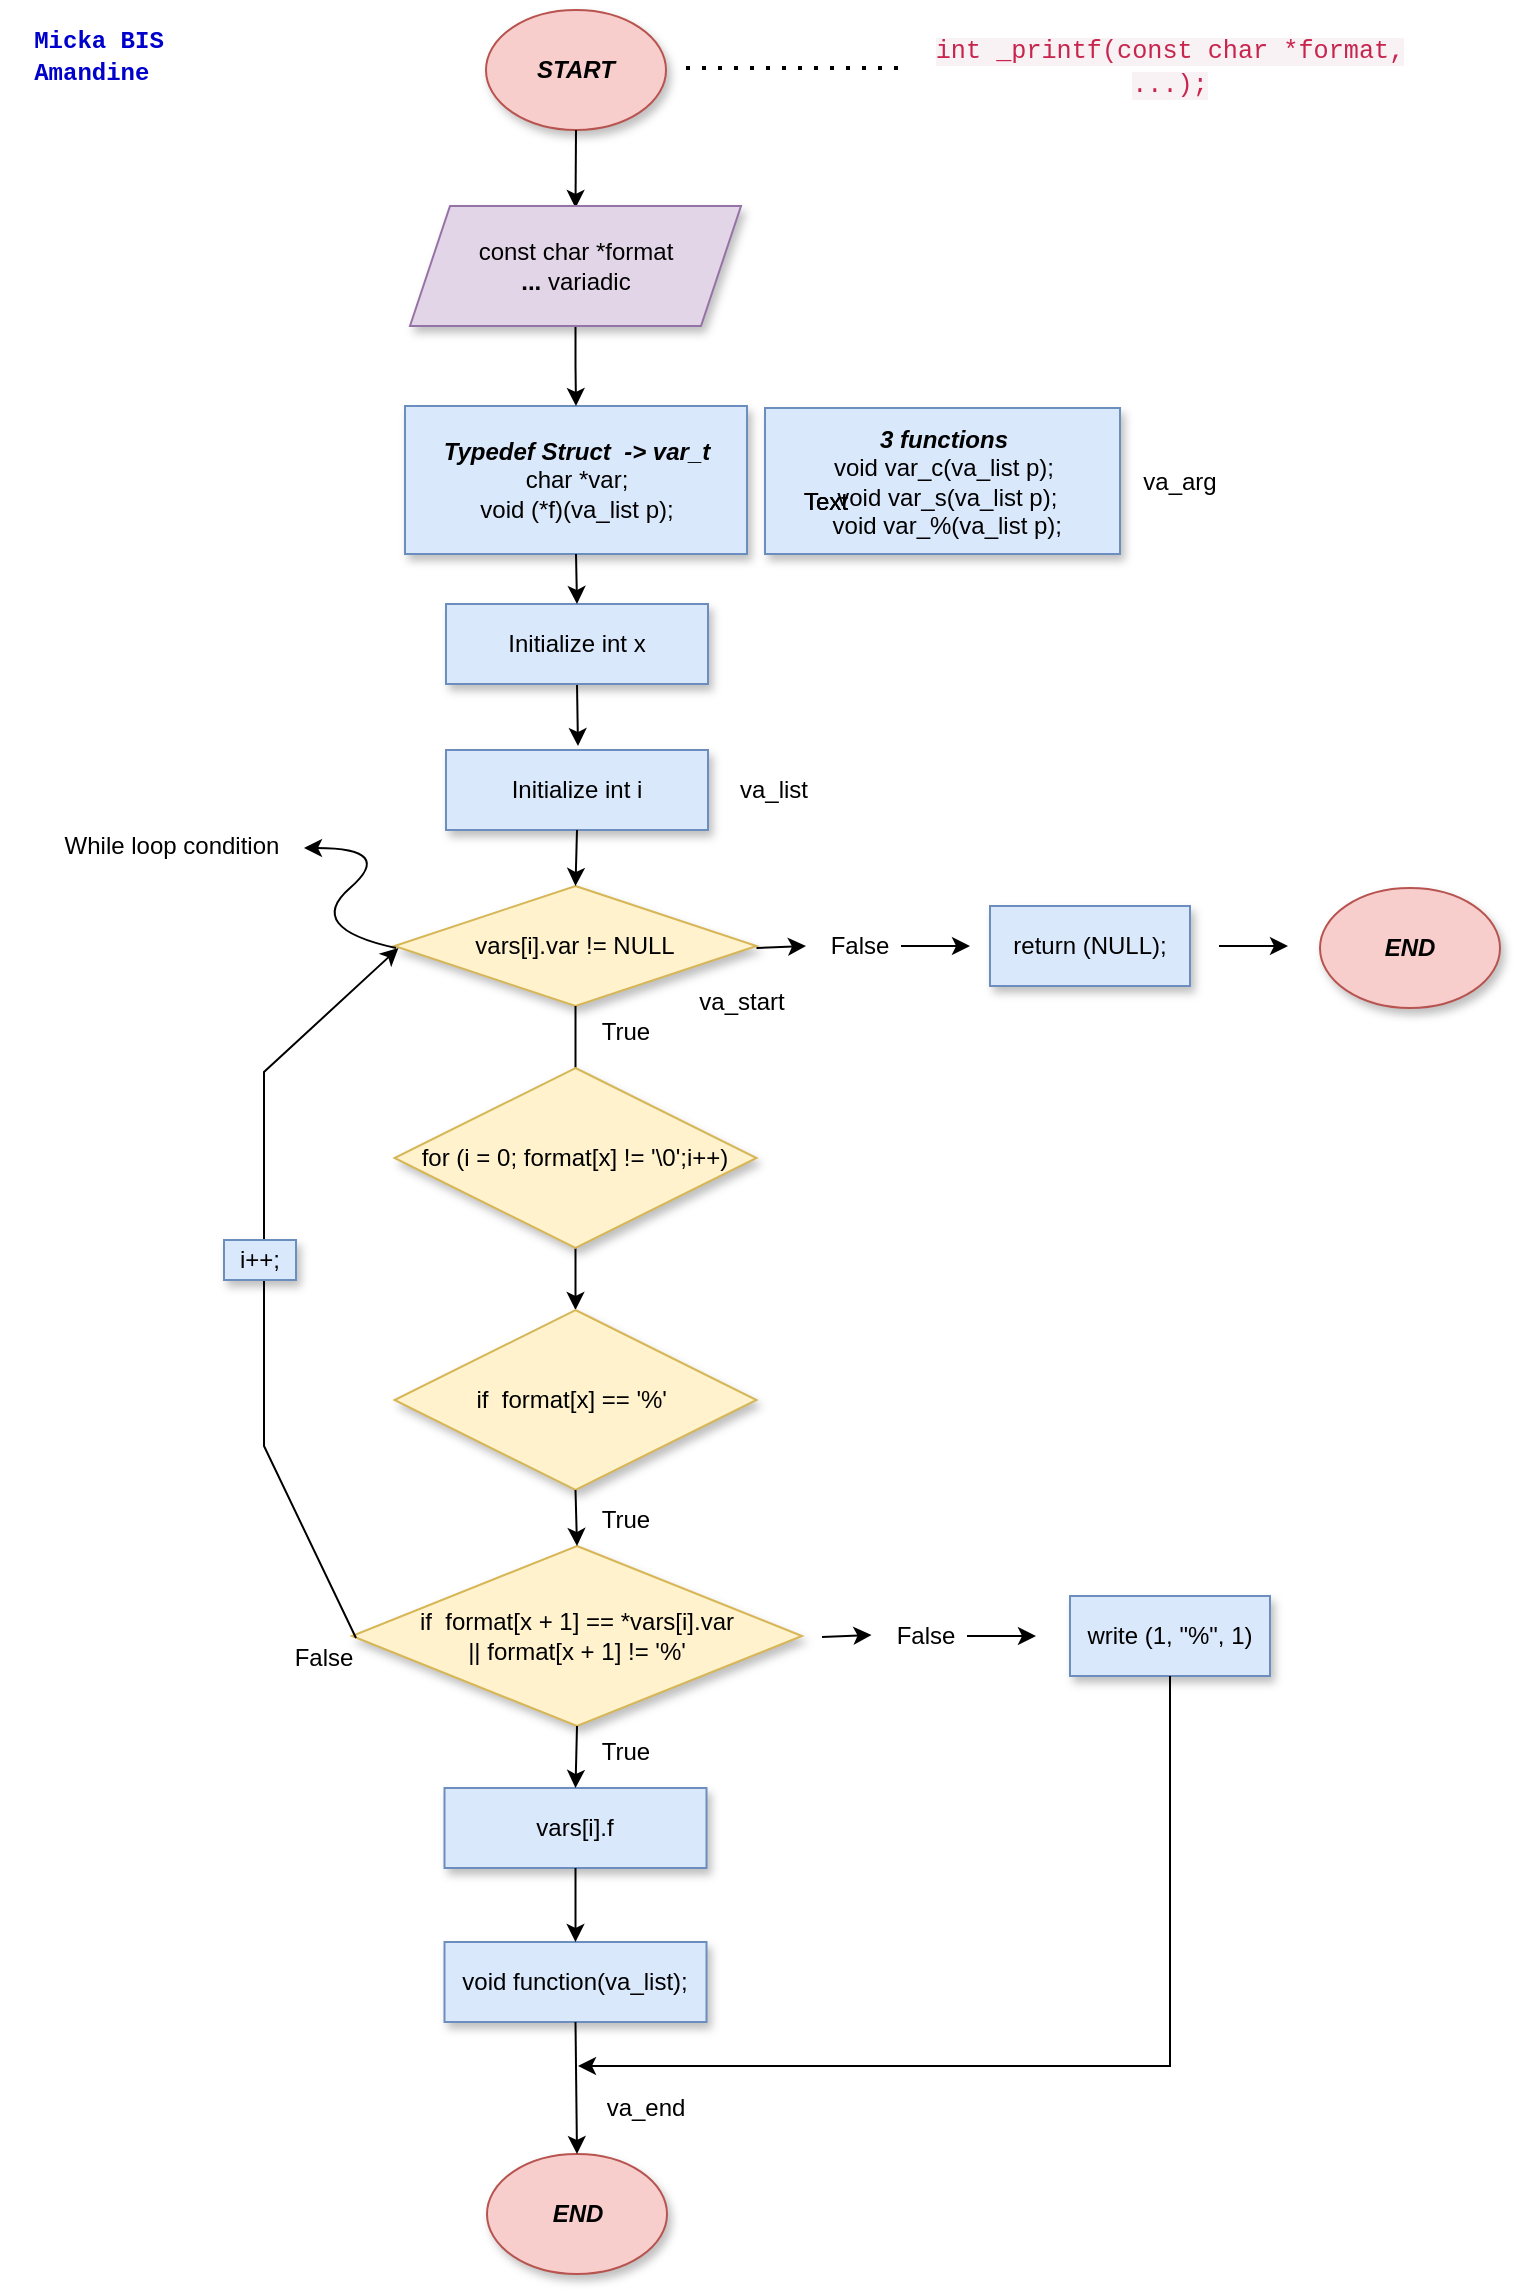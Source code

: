 <mxfile version="20.5.3" type="github">
  <diagram id="WwB0yrFr8-9Pms-kcAjm" name="Page-1">
    <mxGraphModel dx="1038" dy="547" grid="1" gridSize="10" guides="1" tooltips="1" connect="1" arrows="1" fold="1" page="1" pageScale="1" pageWidth="827" pageHeight="1169" background="#FFFFFF" math="0" shadow="0">
      <root>
        <mxCell id="0" />
        <mxCell id="1" parent="0" />
        <mxCell id="0lwGLxjgXCkEdpAq0Iga-1" value="&lt;b&gt;&lt;i&gt;START&lt;/i&gt;&lt;/b&gt;" style="ellipse;whiteSpace=wrap;html=1;shadow=1;fillColor=#f8cecc;strokeColor=#b85450;" vertex="1" parent="1">
          <mxGeometry x="270" y="19" width="90" height="60" as="geometry" />
        </mxCell>
        <mxCell id="0lwGLxjgXCkEdpAq0Iga-3" value="&lt;b&gt;&lt;i&gt;3 functions&lt;br&gt;&lt;/i&gt;&lt;/b&gt;&lt;div&gt;void var_c(va_list p);&lt;/div&gt;&lt;div&gt;&amp;nbsp;void var_s(va_list p);&lt;/div&gt;&lt;div&gt;&amp;nbsp;void var_%(va_list p);&lt;/div&gt;" style="rounded=0;whiteSpace=wrap;html=1;shadow=1;fillColor=#dae8fc;strokeColor=#6c8ebf;" vertex="1" parent="1">
          <mxGeometry x="409.5" y="218" width="177.5" height="73" as="geometry" />
        </mxCell>
        <mxCell id="0lwGLxjgXCkEdpAq0Iga-11" value="Initialize int i" style="rounded=0;whiteSpace=wrap;html=1;shadow=1;strokeWidth=1;fillColor=#dae8fc;strokeColor=#6c8ebf;" vertex="1" parent="1">
          <mxGeometry x="250" y="389" width="131" height="40" as="geometry" />
        </mxCell>
        <mxCell id="0lwGLxjgXCkEdpAq0Iga-12" value="vars[i].var != NULL" style="rhombus;whiteSpace=wrap;html=1;shadow=1;strokeWidth=1;fillColor=#fff2cc;strokeColor=#d6b656;" vertex="1" parent="1">
          <mxGeometry x="224.25" y="457" width="181" height="60" as="geometry" />
        </mxCell>
        <mxCell id="0lwGLxjgXCkEdpAq0Iga-13" value="" style="curved=1;endArrow=classic;html=1;rounded=0;" edge="1" parent="1">
          <mxGeometry width="50" height="50" relative="1" as="geometry">
            <mxPoint x="225" y="488" as="sourcePoint" />
            <mxPoint x="179" y="438" as="targetPoint" />
            <Array as="points">
              <mxPoint x="179" y="478" />
              <mxPoint x="225" y="438" />
            </Array>
          </mxGeometry>
        </mxCell>
        <mxCell id="0lwGLxjgXCkEdpAq0Iga-14" value="While loop condition" style="text;html=1;strokeColor=none;fillColor=none;align=center;verticalAlign=middle;whiteSpace=wrap;rounded=0;shadow=0;strokeWidth=1;" vertex="1" parent="1">
          <mxGeometry x="53" y="422" width="120" height="30" as="geometry" />
        </mxCell>
        <mxCell id="0lwGLxjgXCkEdpAq0Iga-15" value="" style="endArrow=classic;html=1;rounded=0;exitX=1;exitY=0.5;exitDx=0;exitDy=0;" edge="1" parent="1">
          <mxGeometry width="50" height="50" relative="1" as="geometry">
            <mxPoint x="405.25" y="488" as="sourcePoint" />
            <mxPoint x="430" y="487" as="targetPoint" />
          </mxGeometry>
        </mxCell>
        <mxCell id="0lwGLxjgXCkEdpAq0Iga-16" value="False" style="text;html=1;strokeColor=none;fillColor=none;align=center;verticalAlign=middle;whiteSpace=wrap;rounded=0;shadow=0;strokeWidth=1;" vertex="1" parent="1">
          <mxGeometry x="437" y="472" width="40" height="30" as="geometry" />
        </mxCell>
        <mxCell id="0lwGLxjgXCkEdpAq0Iga-18" value="" style="endArrow=classic;html=1;rounded=0;exitX=1;exitY=0.5;exitDx=0;exitDy=0;" edge="1" parent="1">
          <mxGeometry width="50" height="50" relative="1" as="geometry">
            <mxPoint x="477.5" y="487" as="sourcePoint" />
            <mxPoint x="512" y="487" as="targetPoint" />
          </mxGeometry>
        </mxCell>
        <mxCell id="0lwGLxjgXCkEdpAq0Iga-19" value="return (NULL);" style="rounded=0;whiteSpace=wrap;html=1;shadow=1;strokeWidth=1;fillColor=#dae8fc;strokeColor=#6c8ebf;" vertex="1" parent="1">
          <mxGeometry x="522" y="467" width="100" height="40" as="geometry" />
        </mxCell>
        <mxCell id="0lwGLxjgXCkEdpAq0Iga-21" value="" style="endArrow=classic;html=1;rounded=0;exitX=1;exitY=0.5;exitDx=0;exitDy=0;" edge="1" parent="1">
          <mxGeometry width="50" height="50" relative="1" as="geometry">
            <mxPoint x="636.5" y="487" as="sourcePoint" />
            <mxPoint x="671" y="487" as="targetPoint" />
          </mxGeometry>
        </mxCell>
        <mxCell id="0lwGLxjgXCkEdpAq0Iga-22" value="&lt;b&gt;&lt;i&gt;END&lt;/i&gt;&lt;/b&gt;" style="ellipse;whiteSpace=wrap;html=1;shadow=1;fillColor=#f8cecc;strokeColor=#b85450;" vertex="1" parent="1">
          <mxGeometry x="687" y="458" width="90" height="60" as="geometry" />
        </mxCell>
        <mxCell id="0lwGLxjgXCkEdpAq0Iga-26" value="" style="endArrow=classic;html=1;rounded=0;exitX=0.5;exitY=1;exitDx=0;exitDy=0;entryX=0.5;entryY=0;entryDx=0;entryDy=0;" edge="1" parent="1" source="0lwGLxjgXCkEdpAq0Iga-1">
          <mxGeometry width="50" height="50" relative="1" as="geometry">
            <mxPoint x="357" y="258" as="sourcePoint" />
            <mxPoint x="314.75" y="118" as="targetPoint" />
          </mxGeometry>
        </mxCell>
        <mxCell id="0lwGLxjgXCkEdpAq0Iga-30" value="if&amp;nbsp; format[x + 1] == *vars[i].var&lt;br&gt;|| format[x + 1]&amp;nbsp;!= &#39;%&#39;" style="rhombus;whiteSpace=wrap;html=1;shadow=1;strokeWidth=1;fillColor=#fff2cc;strokeColor=#d6b656;" vertex="1" parent="1">
          <mxGeometry x="203" y="787" width="225" height="90" as="geometry" />
        </mxCell>
        <mxCell id="0lwGLxjgXCkEdpAq0Iga-31" value="" style="endArrow=classic;html=1;rounded=0;exitX=0.5;exitY=1;exitDx=0;exitDy=0;entryX=0.5;entryY=0;entryDx=0;entryDy=0;" edge="1" parent="1" source="0lwGLxjgXCkEdpAq0Iga-12" target="0lwGLxjgXCkEdpAq0Iga-51">
          <mxGeometry width="50" height="50" relative="1" as="geometry">
            <mxPoint x="314.75" y="671" as="sourcePoint" />
            <mxPoint x="367" y="662" as="targetPoint" />
          </mxGeometry>
        </mxCell>
        <mxCell id="0lwGLxjgXCkEdpAq0Iga-32" value="" style="endArrow=classic;html=1;rounded=0;exitX=0;exitY=0.5;exitDx=0;exitDy=0;entryX=0;entryY=0.5;entryDx=0;entryDy=0;" edge="1" parent="1">
          <mxGeometry width="50" height="50" relative="1" as="geometry">
            <mxPoint x="205" y="833" as="sourcePoint" />
            <mxPoint x="226.25" y="488" as="targetPoint" />
            <Array as="points">
              <mxPoint x="159" y="737" />
              <mxPoint x="159" y="550" />
            </Array>
          </mxGeometry>
        </mxCell>
        <mxCell id="0lwGLxjgXCkEdpAq0Iga-33" value="True" style="text;html=1;strokeColor=none;fillColor=none;align=center;verticalAlign=middle;whiteSpace=wrap;rounded=0;shadow=0;strokeWidth=1;" vertex="1" parent="1">
          <mxGeometry x="320" y="759" width="40" height="30" as="geometry" />
        </mxCell>
        <mxCell id="0lwGLxjgXCkEdpAq0Iga-34" value="False" style="text;html=1;strokeColor=none;fillColor=none;align=center;verticalAlign=middle;whiteSpace=wrap;rounded=0;shadow=0;strokeWidth=1;" vertex="1" parent="1">
          <mxGeometry x="169" y="828" width="40" height="30" as="geometry" />
        </mxCell>
        <mxCell id="0lwGLxjgXCkEdpAq0Iga-35" value="i++;" style="rounded=0;whiteSpace=wrap;html=1;shadow=1;strokeWidth=1;fillColor=#dae8fc;strokeColor=#6c8ebf;" vertex="1" parent="1">
          <mxGeometry x="139" y="634" width="36" height="20" as="geometry" />
        </mxCell>
        <mxCell id="0lwGLxjgXCkEdpAq0Iga-38" value="True" style="text;html=1;strokeColor=none;fillColor=none;align=center;verticalAlign=middle;whiteSpace=wrap;rounded=0;shadow=0;strokeWidth=1;" vertex="1" parent="1">
          <mxGeometry x="320" y="875" width="40" height="30" as="geometry" />
        </mxCell>
        <mxCell id="0lwGLxjgXCkEdpAq0Iga-40" value="vars[i].f" style="rounded=0;whiteSpace=wrap;html=1;shadow=1;strokeWidth=1;fillColor=#dae8fc;strokeColor=#6c8ebf;" vertex="1" parent="1">
          <mxGeometry x="249.25" y="908" width="131" height="40" as="geometry" />
        </mxCell>
        <mxCell id="0lwGLxjgXCkEdpAq0Iga-41" value="void function(va_list);" style="rounded=0;whiteSpace=wrap;html=1;shadow=1;strokeWidth=1;fillColor=#dae8fc;strokeColor=#6c8ebf;" vertex="1" parent="1">
          <mxGeometry x="249.25" y="985" width="131" height="40" as="geometry" />
        </mxCell>
        <mxCell id="0lwGLxjgXCkEdpAq0Iga-42" value="" style="endArrow=classic;html=1;rounded=0;exitX=0.5;exitY=1;exitDx=0;exitDy=0;entryX=0.5;entryY=0;entryDx=0;entryDy=0;" edge="1" parent="1" source="0lwGLxjgXCkEdpAq0Iga-30" target="0lwGLxjgXCkEdpAq0Iga-40">
          <mxGeometry width="50" height="50" relative="1" as="geometry">
            <mxPoint x="315.5" y="888" as="sourcePoint" />
            <mxPoint x="407" y="829" as="targetPoint" />
          </mxGeometry>
        </mxCell>
        <mxCell id="0lwGLxjgXCkEdpAq0Iga-43" value="" style="endArrow=classic;html=1;rounded=0;exitX=0.5;exitY=1;exitDx=0;exitDy=0;entryX=0.5;entryY=0;entryDx=0;entryDy=0;" edge="1" parent="1" source="0lwGLxjgXCkEdpAq0Iga-40" target="0lwGLxjgXCkEdpAq0Iga-41">
          <mxGeometry width="50" height="50" relative="1" as="geometry">
            <mxPoint x="315.5" y="963" as="sourcePoint" />
            <mxPoint x="387" y="969" as="targetPoint" />
          </mxGeometry>
        </mxCell>
        <mxCell id="0lwGLxjgXCkEdpAq0Iga-44" value="&lt;b&gt;&lt;i&gt;END&lt;/i&gt;&lt;/b&gt;" style="ellipse;whiteSpace=wrap;html=1;shadow=1;fillColor=#f8cecc;strokeColor=#b85450;" vertex="1" parent="1">
          <mxGeometry x="270.5" y="1091" width="90" height="60" as="geometry" />
        </mxCell>
        <mxCell id="0lwGLxjgXCkEdpAq0Iga-45" value="" style="endArrow=classic;html=1;rounded=0;exitX=0.5;exitY=1;exitDx=0;exitDy=0;entryX=0.5;entryY=0;entryDx=0;entryDy=0;" edge="1" parent="1" source="0lwGLxjgXCkEdpAq0Iga-41" target="0lwGLxjgXCkEdpAq0Iga-44">
          <mxGeometry width="50" height="50" relative="1" as="geometry">
            <mxPoint x="324.75" y="958" as="sourcePoint" />
            <mxPoint x="324.75" y="995" as="targetPoint" />
          </mxGeometry>
        </mxCell>
        <mxCell id="0lwGLxjgXCkEdpAq0Iga-51" value="if&amp;nbsp; format[x] == &#39;%&#39;&amp;nbsp;" style="rhombus;whiteSpace=wrap;html=1;shadow=1;strokeWidth=1;fillColor=#fff2cc;strokeColor=#d6b656;" vertex="1" parent="1">
          <mxGeometry x="224.25" y="669" width="181" height="90" as="geometry" />
        </mxCell>
        <mxCell id="0lwGLxjgXCkEdpAq0Iga-52" value="" style="endArrow=classic;html=1;rounded=0;exitX=0.5;exitY=1;exitDx=0;exitDy=0;" edge="1" parent="1" source="0lwGLxjgXCkEdpAq0Iga-53">
          <mxGeometry width="50" height="50" relative="1" as="geometry">
            <mxPoint x="427" y="303" as="sourcePoint" />
            <mxPoint x="316" y="387" as="targetPoint" />
          </mxGeometry>
        </mxCell>
        <mxCell id="0lwGLxjgXCkEdpAq0Iga-53" value="Initialize int x" style="rounded=0;whiteSpace=wrap;html=1;shadow=1;strokeWidth=1;fillColor=#dae8fc;strokeColor=#6c8ebf;" vertex="1" parent="1">
          <mxGeometry x="250" y="316" width="131" height="40" as="geometry" />
        </mxCell>
        <mxCell id="0lwGLxjgXCkEdpAq0Iga-60" value="" style="endArrow=none;dashed=1;html=1;dashPattern=1 3;strokeWidth=2;rounded=0;" edge="1" parent="1">
          <mxGeometry width="50" height="50" relative="1" as="geometry">
            <mxPoint x="370" y="48" as="sourcePoint" />
            <mxPoint x="480" y="48" as="targetPoint" />
          </mxGeometry>
        </mxCell>
        <mxCell id="0lwGLxjgXCkEdpAq0Iga-61" value="&lt;span style=&quot;color: rgb(199, 37, 78); font-family: Menlo, Monaco, Consolas, &amp;quot;Courier New&amp;quot;, monospace; font-size: 12.6px; text-align: left; background-color: rgb(249, 242, 244);&quot;&gt;int _printf(const char *format, ...);&lt;/span&gt;" style="text;html=1;strokeColor=none;fillColor=none;align=center;verticalAlign=middle;whiteSpace=wrap;rounded=0;shadow=1;strokeWidth=1;" vertex="1" parent="1">
          <mxGeometry x="477" y="33" width="270" height="30" as="geometry" />
        </mxCell>
        <mxCell id="0lwGLxjgXCkEdpAq0Iga-62" value="&lt;b&gt;&lt;i&gt;Typedef Struct&amp;nbsp; -&amp;gt; var_t&lt;/i&gt;&lt;/b&gt;&lt;br&gt;char *var;&lt;br&gt;void (*f)(va_list p);" style="rounded=0;whiteSpace=wrap;html=1;shadow=1;strokeWidth=1;fillColor=#dae8fc;strokeColor=#6c8ebf;" vertex="1" parent="1">
          <mxGeometry x="229.5" y="217" width="171" height="74" as="geometry" />
        </mxCell>
        <mxCell id="0lwGLxjgXCkEdpAq0Iga-64" value="" style="edgeStyle=orthogonalEdgeStyle;rounded=0;orthogonalLoop=1;jettySize=auto;html=1;" edge="1" parent="1" source="0lwGLxjgXCkEdpAq0Iga-63" target="0lwGLxjgXCkEdpAq0Iga-62">
          <mxGeometry relative="1" as="geometry" />
        </mxCell>
        <mxCell id="0lwGLxjgXCkEdpAq0Iga-63" value="const char *format&lt;br&gt;&lt;b&gt;... &lt;/b&gt;variadic" style="shape=parallelogram;perimeter=parallelogramPerimeter;whiteSpace=wrap;html=1;fixedSize=1;shadow=1;strokeWidth=1;fillColor=#e1d5e7;strokeColor=#9673a6;" vertex="1" parent="1">
          <mxGeometry x="232" y="117" width="165.5" height="60" as="geometry" />
        </mxCell>
        <mxCell id="0lwGLxjgXCkEdpAq0Iga-67" style="edgeStyle=orthogonalEdgeStyle;rounded=0;orthogonalLoop=1;jettySize=auto;html=1;exitX=0.5;exitY=1;exitDx=0;exitDy=0;" edge="1" parent="1" source="0lwGLxjgXCkEdpAq0Iga-33" target="0lwGLxjgXCkEdpAq0Iga-33">
          <mxGeometry relative="1" as="geometry" />
        </mxCell>
        <mxCell id="0lwGLxjgXCkEdpAq0Iga-68" value="True" style="text;html=1;strokeColor=none;fillColor=none;align=center;verticalAlign=middle;whiteSpace=wrap;rounded=0;shadow=0;strokeWidth=1;" vertex="1" parent="1">
          <mxGeometry x="320" y="515" width="40" height="30" as="geometry" />
        </mxCell>
        <mxCell id="0lwGLxjgXCkEdpAq0Iga-69" value="" style="endArrow=classic;html=1;rounded=0;exitX=1;exitY=0.5;exitDx=0;exitDy=0;" edge="1" parent="1">
          <mxGeometry width="50" height="50" relative="1" as="geometry">
            <mxPoint x="438" y="832.5" as="sourcePoint" />
            <mxPoint x="462.75" y="831.5" as="targetPoint" />
          </mxGeometry>
        </mxCell>
        <mxCell id="0lwGLxjgXCkEdpAq0Iga-70" value="False" style="text;html=1;strokeColor=none;fillColor=none;align=center;verticalAlign=middle;whiteSpace=wrap;rounded=0;shadow=0;strokeWidth=1;" vertex="1" parent="1">
          <mxGeometry x="470" y="817" width="40" height="30" as="geometry" />
        </mxCell>
        <mxCell id="0lwGLxjgXCkEdpAq0Iga-71" value="" style="endArrow=classic;html=1;rounded=0;exitX=1;exitY=0.5;exitDx=0;exitDy=0;" edge="1" parent="1">
          <mxGeometry width="50" height="50" relative="1" as="geometry">
            <mxPoint x="510.5" y="832" as="sourcePoint" />
            <mxPoint x="545" y="832" as="targetPoint" />
          </mxGeometry>
        </mxCell>
        <mxCell id="0lwGLxjgXCkEdpAq0Iga-76" value="" style="endArrow=classic;html=1;rounded=0;entryX=0.5;entryY=0;entryDx=0;entryDy=0;exitX=0.5;exitY=1;exitDx=0;exitDy=0;" edge="1" parent="1" source="0lwGLxjgXCkEdpAq0Iga-11" target="0lwGLxjgXCkEdpAq0Iga-12">
          <mxGeometry width="50" height="50" relative="1" as="geometry">
            <mxPoint x="370" y="487" as="sourcePoint" />
            <mxPoint x="420" y="437" as="targetPoint" />
          </mxGeometry>
        </mxCell>
        <mxCell id="0lwGLxjgXCkEdpAq0Iga-82" value="" style="endArrow=classic;html=1;rounded=0;entryX=0.5;entryY=0;entryDx=0;entryDy=0;exitX=0.5;exitY=1;exitDx=0;exitDy=0;" edge="1" parent="1" source="0lwGLxjgXCkEdpAq0Iga-62" target="0lwGLxjgXCkEdpAq0Iga-53">
          <mxGeometry width="50" height="50" relative="1" as="geometry">
            <mxPoint x="370" y="507" as="sourcePoint" />
            <mxPoint x="420" y="457" as="targetPoint" />
          </mxGeometry>
        </mxCell>
        <mxCell id="0lwGLxjgXCkEdpAq0Iga-83" value="for (i = 0; format[x] != &#39;\0&#39;;i++)" style="rhombus;whiteSpace=wrap;html=1;shadow=1;strokeWidth=1;fillColor=#fff2cc;strokeColor=#d6b656;" vertex="1" parent="1">
          <mxGeometry x="224.25" y="548" width="181" height="90" as="geometry" />
        </mxCell>
        <mxCell id="0lwGLxjgXCkEdpAq0Iga-84" value="" style="endArrow=classic;html=1;rounded=0;exitX=0.5;exitY=1;exitDx=0;exitDy=0;entryX=0.5;entryY=0;entryDx=0;entryDy=0;" edge="1" parent="1" source="0lwGLxjgXCkEdpAq0Iga-51" target="0lwGLxjgXCkEdpAq0Iga-30">
          <mxGeometry width="50" height="50" relative="1" as="geometry">
            <mxPoint x="290" y="647" as="sourcePoint" />
            <mxPoint x="340" y="597" as="targetPoint" />
          </mxGeometry>
        </mxCell>
        <mxCell id="0lwGLxjgXCkEdpAq0Iga-85" value="va_arg" style="text;html=1;strokeColor=none;fillColor=none;align=center;verticalAlign=middle;whiteSpace=wrap;rounded=0;shadow=1;strokeWidth=1;" vertex="1" parent="1">
          <mxGeometry x="587" y="240" width="60" height="30" as="geometry" />
        </mxCell>
        <mxCell id="0lwGLxjgXCkEdpAq0Iga-86" value="va_list" style="text;html=1;strokeColor=none;fillColor=none;align=center;verticalAlign=middle;whiteSpace=wrap;rounded=0;shadow=1;strokeWidth=1;" vertex="1" parent="1">
          <mxGeometry x="384" y="394" width="60" height="30" as="geometry" />
        </mxCell>
        <mxCell id="0lwGLxjgXCkEdpAq0Iga-87" value="va_end" style="text;html=1;strokeColor=none;fillColor=none;align=center;verticalAlign=middle;whiteSpace=wrap;rounded=0;shadow=1;strokeWidth=1;" vertex="1" parent="1">
          <mxGeometry x="320" y="1051" width="60" height="34" as="geometry" />
        </mxCell>
        <mxCell id="0lwGLxjgXCkEdpAq0Iga-88" value="write (1, &quot;%&quot;, 1)" style="rounded=0;whiteSpace=wrap;html=1;shadow=1;strokeWidth=1;fillColor=#dae8fc;strokeColor=#6c8ebf;" vertex="1" parent="1">
          <mxGeometry x="562" y="812" width="100" height="40" as="geometry" />
        </mxCell>
        <mxCell id="0lwGLxjgXCkEdpAq0Iga-89" value="" style="endArrow=classic;html=1;rounded=0;exitX=0.5;exitY=1;exitDx=0;exitDy=0;" edge="1" parent="1" source="0lwGLxjgXCkEdpAq0Iga-88">
          <mxGeometry width="50" height="50" relative="1" as="geometry">
            <mxPoint x="420" y="967" as="sourcePoint" />
            <mxPoint x="316" y="1047" as="targetPoint" />
            <Array as="points">
              <mxPoint x="612" y="1047" />
            </Array>
          </mxGeometry>
        </mxCell>
        <mxCell id="0lwGLxjgXCkEdpAq0Iga-90" value="va_start" style="text;html=1;strokeColor=none;fillColor=none;align=center;verticalAlign=middle;whiteSpace=wrap;rounded=0;shadow=1;strokeWidth=1;" vertex="1" parent="1">
          <mxGeometry x="368" y="500" width="60" height="30" as="geometry" />
        </mxCell>
        <mxCell id="0lwGLxjgXCkEdpAq0Iga-92" value="Text" style="text;html=1;strokeColor=none;fillColor=none;align=center;verticalAlign=middle;whiteSpace=wrap;rounded=0;shadow=1;strokeWidth=1;" vertex="1" parent="1">
          <mxGeometry x="410" y="250" width="60" height="30" as="geometry" />
        </mxCell>
        <mxCell id="0lwGLxjgXCkEdpAq0Iga-93" value="Text" style="text;html=1;strokeColor=none;fillColor=none;align=center;verticalAlign=middle;whiteSpace=wrap;rounded=0;shadow=1;strokeWidth=1;" vertex="1" parent="1">
          <mxGeometry x="410" y="250" width="60" height="30" as="geometry" />
        </mxCell>
        <mxCell id="0lwGLxjgXCkEdpAq0Iga-94" value="Text" style="text;html=1;strokeColor=none;fillColor=none;align=center;verticalAlign=middle;whiteSpace=wrap;rounded=0;shadow=1;strokeWidth=1;" vertex="1" parent="1">
          <mxGeometry x="410" y="250" width="60" height="30" as="geometry" />
        </mxCell>
        <mxCell id="0lwGLxjgXCkEdpAq0Iga-95" value="&lt;div style=&quot;text-align: left;&quot;&gt;&lt;span style=&quot;background-color: initial;&quot;&gt;&lt;b&gt;&lt;font color=&quot;#0000cc&quot; face=&quot;Courier New&quot;&gt;Micka BIS&lt;/font&gt;&lt;/b&gt;&lt;/span&gt;&lt;/div&gt;&lt;div style=&quot;text-align: left;&quot;&gt;&lt;span style=&quot;background-color: initial;&quot;&gt;&lt;b&gt;&lt;font color=&quot;#0000cc&quot; face=&quot;Courier New&quot;&gt;Amandine&lt;/font&gt;&lt;/b&gt;&lt;/span&gt;&lt;/div&gt;" style="text;html=1;strokeColor=none;fillColor=none;align=center;verticalAlign=middle;whiteSpace=wrap;rounded=0;shadow=1;strokeWidth=1;" vertex="1" parent="1">
          <mxGeometry x="31" y="27" width="91" height="30" as="geometry" />
        </mxCell>
      </root>
    </mxGraphModel>
  </diagram>
</mxfile>
